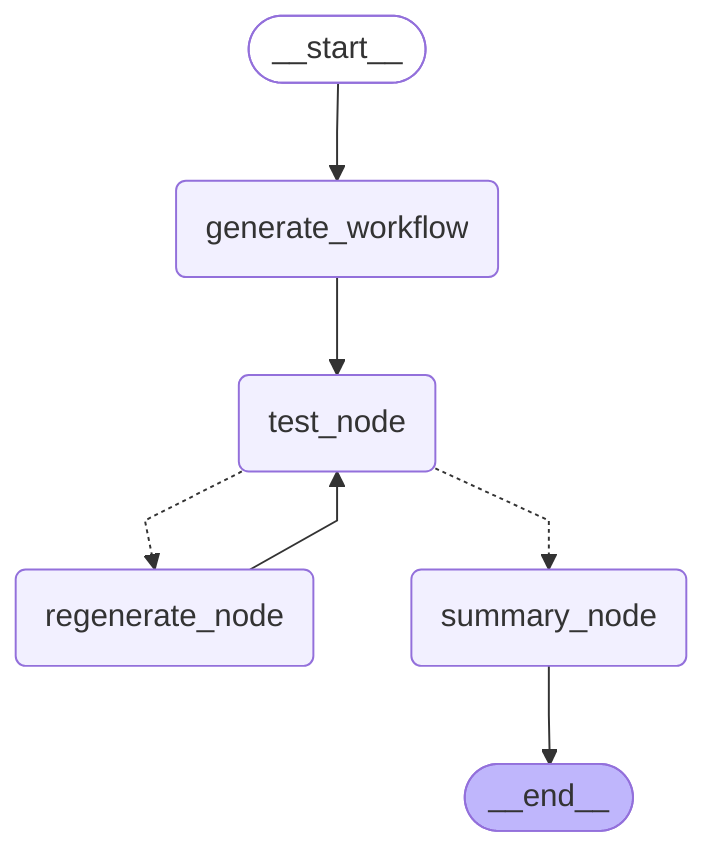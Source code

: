 ---
config:
  flowchart:
    curve: linear
---
graph TD;
	__start__([<p>__start__</p>]):::first
	generate_workflow(generate_workflow)
	test_node(test_node)
	regenerate_node(regenerate_node)
	summary_node(summary_node)
	__end__([<p>__end__</p>]):::last
	__start__ --> generate_workflow;
	generate_workflow --> test_node;
	regenerate_node --> test_node;
	summary_node --> __end__;
	test_node -.-> regenerate_node;
	test_node -.-> summary_node;
	classDef default fill:#f2f0ff,line-height:1.2
	classDef first fill-opacity:0
	classDef last fill:#bfb6fc